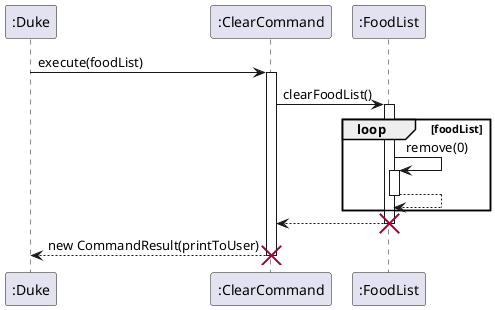 @startuml
'https://plantuml.com/sequence-diagram

Participant ":Duke"
Participant ":ClearCommand"
Participant ":FoodList"

":Duke" -> ":ClearCommand": execute(foodList)
activate ":ClearCommand"

":ClearCommand" -> ":FoodList": clearFoodList()
activate ":FoodList"

loop foodList
":FoodList" -> ":FoodList": remove(0)
activate ":FoodList"
":FoodList" --> ":FoodList"
deactivate ":FoodList"
end

":ClearCommand" <-- ":FoodList"

deactivate ":FoodList"
destroy ":FoodList"

":ClearCommand" --> ":Duke": new CommandResult(printToUser)
deactivate ":ClearCommand"
destroy ":ClearCommand"
@enduml